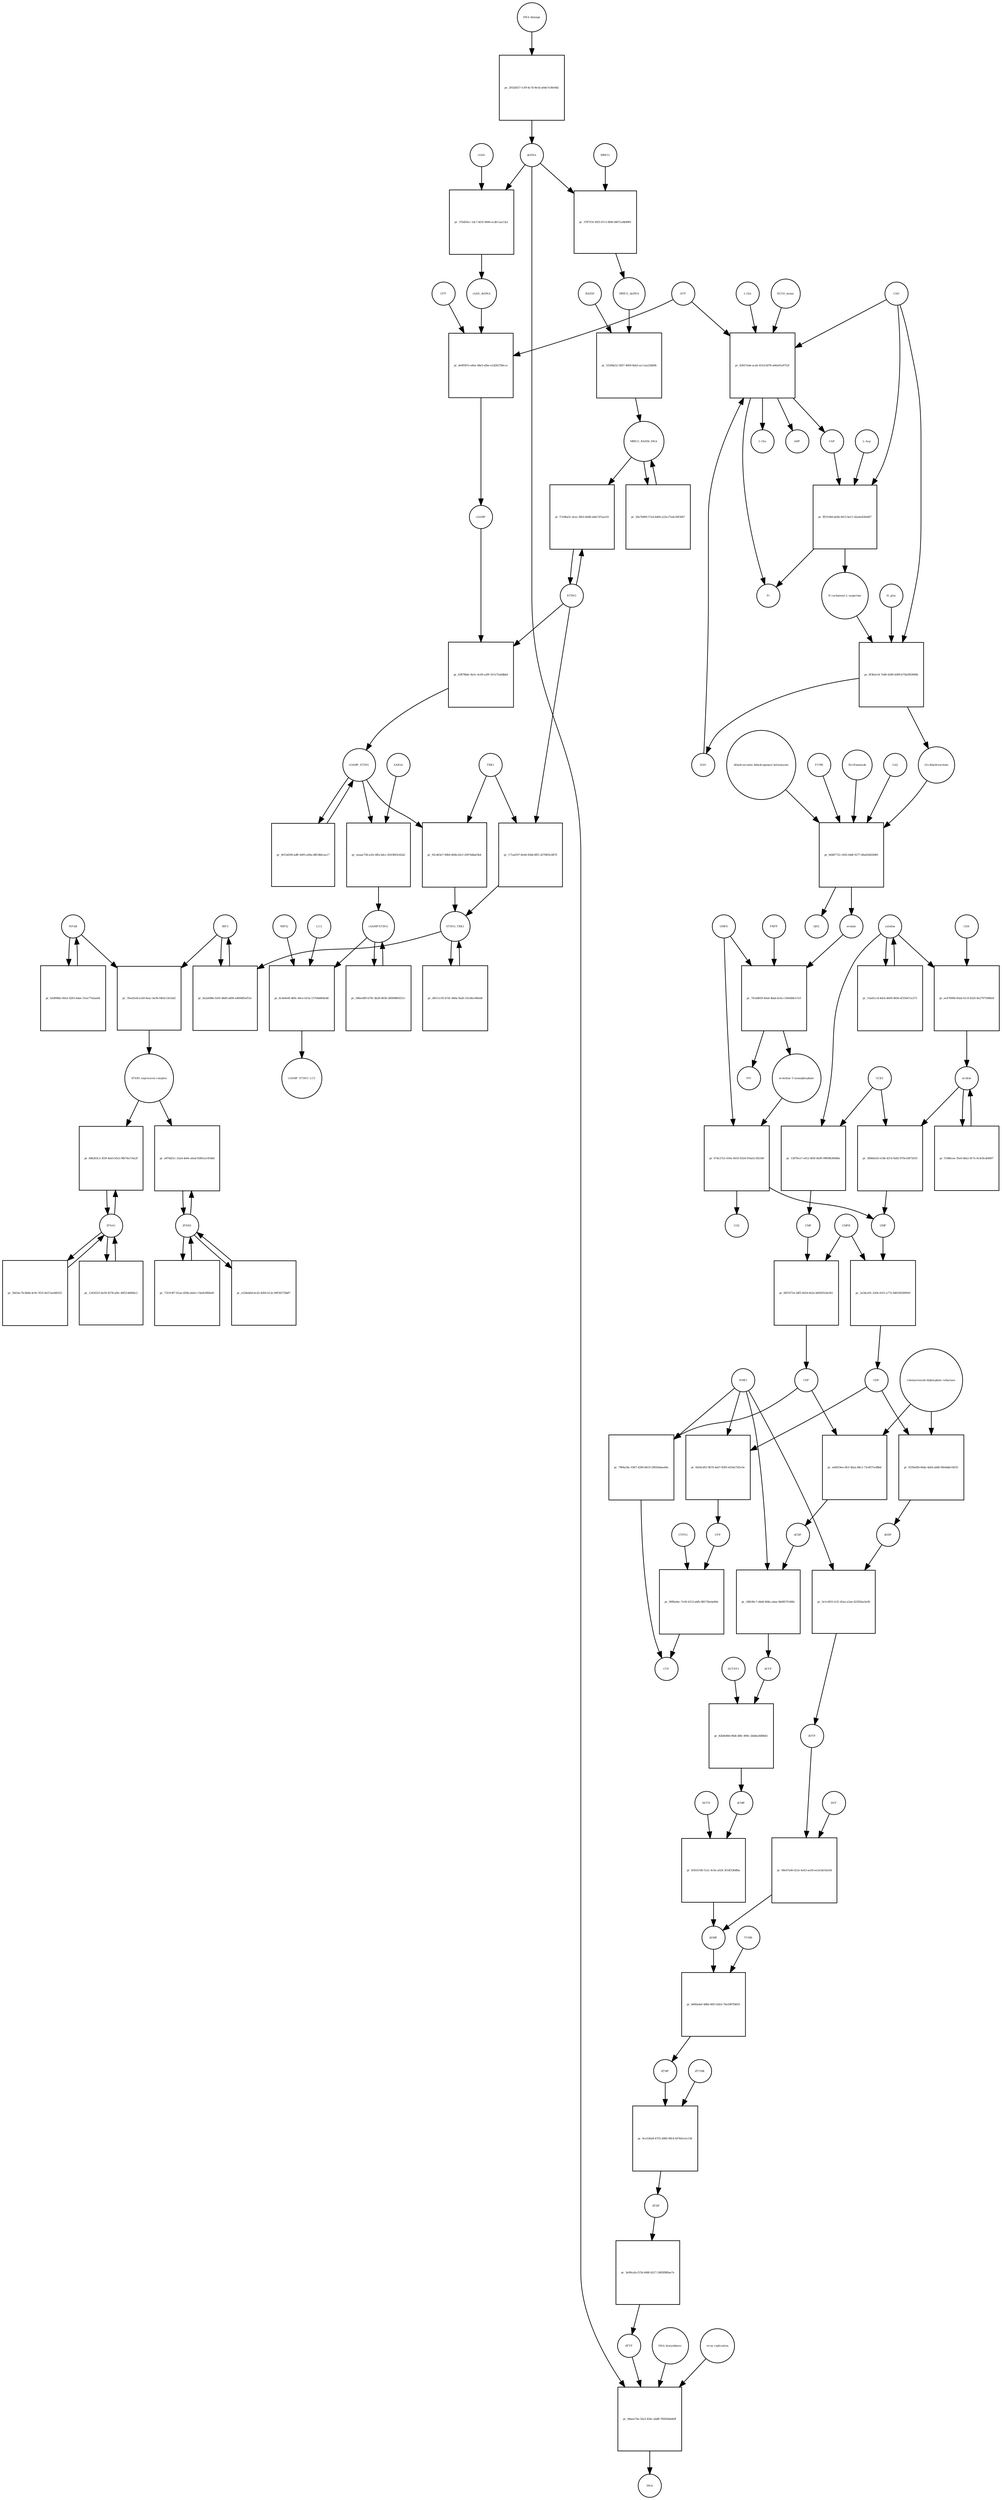 strict digraph  {
"NF-kB" [annotation="urn_miriam_obo.go_GO%3A0071159", bipartite=0, cls=complex, fontsize=4, label="NF-kB", shape=circle];
"pr_7feed1e8-ecb9-4eac-be36-f463c53cfad2" [annotation="", bipartite=1, cls=process, fontsize=4, label="pr_7feed1e8-ecb9-4eac-be36-f463c53cfad2", shape=square];
"IFNB1 expression complex" [annotation="", bipartite=0, cls=complex, fontsize=4, label="IFNB1 expression complex", shape=circle];
IRF3 [annotation="urn_miriam_hgnc_6118|urn_miriam_uniprot_Q14653|urn_miriam_ensembl_ENSG00000126456|urn_miriam_refseq_NM_001571|urn_miriam_hgnc.symbol_IRF3|urn_miriam_ncbigene_3661", bipartite=0, cls="macromolecule multimer", fontsize=4, label=IRF3, shape=circle];
dCDP [annotation="urn_miriam_obo.chebi_CHEBI%3A28846", bipartite=0, cls="simple chemical", fontsize=4, label=dCDP, shape=circle];
"pr_34fb36c7-d4d4-468e-a4aa-0b6857f1d6fe" [annotation="", bipartite=1, cls=process, fontsize=4, label="pr_34fb36c7-d4d4-468e-a4aa-0b6857f1d6fe", shape=square];
dCTP [annotation="urn_miriam_obo.chebi_CHEBI%3A16311", bipartite=0, cls="simple chemical", fontsize=4, label=dCTP, shape=circle];
NME1 [annotation="urn_miriam_uniprot_P15531|urn_miriam_hgnc_7849", bipartite=0, cls=macromolecule, fontsize=4, label=NME1, shape=circle];
uridine [annotation="urn_miriam_obo.chebi_CHEBI%3A16704", bipartite=0, cls="simple chemical", fontsize=4, label=uridine, shape=circle];
"pr_30b6d1d3-e53b-4214-9a82-870e14872035" [annotation="", bipartite=1, cls=process, fontsize=4, label="pr_30b6d1d3-e53b-4214-9a82-870e14872035", shape=square];
UMP [annotation="urn_miriam_obo.chebi_CHEBI%3A57865", bipartite=0, cls="simple chemical", fontsize=4, label=UMP, shape=circle];
UCK2 [annotation="urn_miriam_uniprot_Q9HA47|urn_miriam_hgnc_HGNC%3A12562", bipartite=0, cls=macromolecule, fontsize=4, label=UCK2, shape=circle];
"orotidine 5'-monophosphate" [annotation="urn_miriam_obo.chebi_CHEBI%3A15842", bipartite=0, cls="simple chemical", fontsize=4, label="orotidine 5'-monophosphate", shape=circle];
"pr_07dc27a1-616e-4416-9324-916a5c302340" [annotation="", bipartite=1, cls=process, fontsize=4, label="pr_07dc27a1-616e-4416-9324-916a5c302340", shape=square];
UMPS [annotation="urn_miriam_ncbigene_7372|urn_miriam_refseq_NM_000373|urn_miriam_hgnc.symbol_UMPS|urn_miriam_hgnc_12563|urn_miriam_ensembl_ENSG00000114491|urn_miriam_uniprot_P11172", bipartite=0, cls="macromolecule multimer", fontsize=4, label=UMPS, shape=circle];
CO2 [annotation="urn_miriam_obo.chebi_CHEBI%3A16526", bipartite=0, cls="simple chemical", fontsize=4, label=CO2, shape=circle];
UTP [annotation="urn_miriam_obo.chebi_CHEBI%3A15713", bipartite=0, cls="simple chemical", fontsize=4, label=UTP, shape=circle];
"pr_89f8a9ec-7e30-4153-abfb-98575be4a00e" [annotation="", bipartite=1, cls=process, fontsize=4, label="pr_89f8a9ec-7e30-4153-abfb-98575be4a00e", shape=square];
CTP [annotation="urn_miriam_obo.chebi_CHEBI%3A17677", bipartite=0, cls="simple chemical", fontsize=4, label=CTP, shape=circle];
CTPS1 [annotation="urn_miriam_hgnc_HGNC%3A2519|urn_miriam_uniprot_P17812", bipartite=0, cls=macromolecule, fontsize=4, label=CTPS1, shape=circle];
UDP [annotation="urn_miriam_obo.chebi_CHEBI%3A17659", bipartite=0, cls="simple chemical", fontsize=4, label=UDP, shape=circle];
"pr_9339e6f4-60da-4d5d-ab66-90e8dde16035" [annotation="", bipartite=1, cls=process, fontsize=4, label="pr_9339e6f4-60da-4d5d-ab66-90e8dde16035", shape=square];
dUDP [annotation="urn_miriam_obo.chebi_CHEBI%3A28850", bipartite=0, cls="simple chemical", fontsize=4, label=dUDP, shape=circle];
"ribonucleoside-diphosphate reductase" [annotation="urn_miriam_brenda_1.17.4.1|urn_miriam_obo.go_GO%3A0005971", bipartite=0, cls=complex, fontsize=4, label="ribonucleoside-diphosphate reductase", shape=circle];
IFNB1 [annotation="urn_miriam_ensembl_ENSG00000171855|urn_miriam_hgnc.symbol_IFNB1|urn_miriam_hgnc_5434|urn_miriam_uniprot_P01574|urn_miriam_refseq_NM_002176|urn_miriam_ncbigene_3456", bipartite=0, cls=macromolecule, fontsize=4, label=IFNB1, shape=circle];
"pr_a874d21c-22a4-4e6e-a6ad-92841a1454dd" [annotation="", bipartite=1, cls=process, fontsize=4, label="pr_a874d21c-22a4-4e6e-a6ad-92841a1454dd", shape=square];
"pr_2e34ce91-2204-4101-a77e-9d0356289930" [annotation="", bipartite=1, cls=process, fontsize=4, label="pr_2e34ce91-2204-4101-a77e-9d0356289930", shape=square];
CMPK [annotation="urn_miriam_uniprot_P30085|urn_miriam_hgnc_HGNC%3A18170", bipartite=0, cls=macromolecule, fontsize=4, label=CMPK, shape=circle];
"cGAMP-STING" [annotation="", bipartite=0, cls=complex, fontsize=4, label="cGAMP-STING", shape=circle];
"pr_586ee8f0-b781-4b28-8656-28949869251c" [annotation="", bipartite=1, cls=process, fontsize=4, label="pr_586ee8f0-b781-4b28-8656-28949869251c", shape=square];
IFNA1 [annotation="urn_miriam_hgnc.symbol_IFNA1|urn_miriam_ncbigene_3439|urn_miriam_refseq_NM_024013|urn_miriam_uniprot_P01562|urn_miriam_hgnc_5417|urn_miriam_ensembl_ENSG00000197919", bipartite=0, cls=macromolecule, fontsize=4, label=IFNA1, shape=circle];
"pr_b0b263c2-3f39-4eb3-b5e3-9fb74a7c6a2f" [annotation="", bipartite=1, cls=process, fontsize=4, label="pr_b0b263c2-3f39-4eb3-b5e3-9fb74a7c6a2f", shape=square];
"pr_f19d6cee-35e0-4be2-817e-0c4c8cdefb97" [annotation="", bipartite=1, cls=process, fontsize=4, label="pr_f19d6cee-35e0-4be2-817e-0c4c8cdefb97", shape=square];
CDP [annotation="urn_miriam_obo.chebi_CHEBI%3A17239", bipartite=0, cls="simple chemical", fontsize=4, label=CDP, shape=circle];
"pr_a44019ee-0fcf-4b2a-88c2-73c6671e486d" [annotation="", bipartite=1, cls=process, fontsize=4, label="pr_a44019ee-0fcf-4b2a-88c2-73c6671e486d", shape=square];
"pr_7904a34c-9367-4290-b619-29920abea64c" [annotation="", bipartite=1, cls=process, fontsize=4, label="pr_7904a34c-9367-4290-b619-29920abea64c", shape=square];
dTDP [annotation="urn_miriam_obo.chebi_CHEBI%3A18075", bipartite=0, cls="simple chemical", fontsize=4, label=dTDP, shape=circle];
"pr_3e99cafa-f15b-4480-b517-2485f889ae7e" [annotation="", bipartite=1, cls=process, fontsize=4, label="pr_3e99cafa-f15b-4480-b517-2485f889ae7e", shape=square];
dTTP [annotation="urn_miriam_obo.chebi_CHEBI%3A18077", bipartite=0, cls="simple chemical", fontsize=4, label=dTTP, shape=circle];
CMP [annotation="urn_miriam_obo.chebi_CHEBI%3A17361", bipartite=0, cls="simple chemical", fontsize=4, label=CMP, shape=circle];
"pr_6f07d71d-3df5-4024-b02a-b0920524e561" [annotation="", bipartite=1, cls=process, fontsize=4, label="pr_6f07d71d-3df5-4024-b02a-b0920524e561", shape=square];
dUMP [annotation="urn_miriam_obo.chebi_CHEBI%3A17622", bipartite=0, cls="simple chemical", fontsize=4, label=dUMP, shape=circle];
"pr_b066a4af-48bb-46f3-b5b3-76e2987fd655" [annotation="", bipartite=1, cls=process, fontsize=4, label="pr_b066a4af-48bb-46f3-b5b3-76e2987fd655", shape=square];
dTMP [annotation="urn_miriam_obo.chebi_CHEBI%3A17013", bipartite=0, cls="simple chemical", fontsize=4, label=dTMP, shape=circle];
TYMS [annotation="urn_miriam_uniprot_P04818|urn_miriam_hgnc_HGNC%3A12441", bipartite=0, cls=macromolecule, fontsize=4, label=TYMS, shape=circle];
dsDNA [annotation="urn_miriam_obo.chebi_CHEBI%3A75909", bipartite=0, cls="simple chemical", fontsize=4, label=dsDNA, shape=circle];
"pr_9daee74a-32e3-434c-abd8-7f6030de8eff" [annotation="", bipartite=1, cls=process, fontsize=4, label="pr_9daee74a-32e3-434c-abd8-7f6030de8eff", shape=square];
DNA [annotation="", bipartite=0, cls="nucleic acid feature", fontsize=4, label=DNA, shape=circle];
"DNA biosynthesis" [annotation="urn_miriam_obo.go_GO%3A0071897", bipartite=0, cls=phenotype, fontsize=4, label="DNA biosynthesis", shape=circle];
"virus replication" [annotation="urn_miriam_obo.go_GO%3A0019079", bipartite=0, cls=phenotype, fontsize=4, label="virus replication", shape=circle];
MRE11_RAD50_DNA [annotation="", bipartite=0, cls=complex, fontsize=4, label=MRE11_RAD50_DNA, shape=circle];
"pr_20e7b909-57ed-4d04-a22e-f7adc56f3967" [annotation="", bipartite=1, cls=process, fontsize=4, label="pr_20e7b909-57ed-4d04-a22e-f7adc56f3967", shape=square];
"pr_82b4049d-9fd4-48fc-809c-2bb6e2680b61" [annotation="", bipartite=1, cls=process, fontsize=4, label="pr_82b4049d-9fd4-48fc-809c-2bb6e2680b61", shape=square];
dCMP [annotation="urn_miriam_obo.chebi_CHEBI%3A15918", bipartite=0, cls="simple chemical", fontsize=4, label=dCMP, shape=circle];
DCTPP1 [annotation="urn_miriam_uniprot_Q9H773|urn_miriam_hgnc_HGNC%3A28777", bipartite=0, cls=macromolecule, fontsize=4, label=DCTPP1, shape=circle];
"pr_e528ab0d-bcd2-4d56-b12e-90f39275bdf7" [annotation="", bipartite=1, cls=process, fontsize=4, label="pr_e528ab0d-bcd2-4d56-b12e-90f39275bdf7", shape=square];
"pr_731914f7-81aa-450b-a6a0-c7da9c889a40" [annotation="", bipartite=1, cls=process, fontsize=4, label="pr_731914f7-81aa-450b-a6a0-c7da9c889a40", shape=square];
ATP [annotation="urn_miriam_obo.chebi_CHEBI%3A15422", bipartite=0, cls="simple chemical", fontsize=4, label=ATP, shape=circle];
"pr_de9f587e-e8ee-48e5-afbe-e1d2627b0cce" [annotation="", bipartite=1, cls=process, fontsize=4, label="pr_de9f587e-e8ee-48e5-afbe-e1d2627b0cce", shape=square];
GTP [annotation="urn_miriam_obo.chebi_CHEBI%3A15996", bipartite=0, cls="simple chemical", fontsize=4, label=GTP, shape=circle];
cGAMP [annotation="urn_miriam_obo.chebi_CHEBI%3A75947", bipartite=0, cls="simple chemical", fontsize=4, label=cGAMP, shape=circle];
cGAS_dsDNA [annotation=urn_miriam_pubmed_28363908, bipartite=0, cls=complex, fontsize=4, label=cGAS_dsDNA, shape=circle];
cytidine [annotation="urn_miriam_obo.chebi_CHEBI%3A17562", bipartite=0, cls="simple chemical", fontsize=4, label=cytidine, shape=circle];
"pr_12876ce7-e412-465f-8a90-99f09b360d6e" [annotation="", bipartite=1, cls=process, fontsize=4, label="pr_12876ce7-e412-465f-8a90-99f09b360d6e", shape=square];
"pr_63878bdc-8e5c-4c49-a2f9-1b7a75a6dbb4" [annotation="", bipartite=1, cls=process, fontsize=4, label="pr_63878bdc-8e5c-4c49-a2f9-1b7a75a6dbb4", shape=square];
STING [annotation=urn_miriam_uniprot_Q86WV6, bipartite=0, cls="macromolecule multimer", fontsize=4, label=STING, shape=circle];
cGAMP_STING [annotation="urn_miriam_obo.go_GO%3A1990231", bipartite=0, cls=complex, fontsize=4, label=cGAMP_STING, shape=circle];
"L-Gln" [annotation="urn_miriam_obo.chebi_CHEBI%3A18050", bipartite=0, cls="simple chemical", fontsize=4, label="L-Gln", shape=circle];
"pr_83657ede-aca6-431d-b978-a66a91a9752f" [annotation="", bipartite=1, cls=process, fontsize=4, label="pr_83657ede-aca6-431d-b978-a66a91a9752f", shape=square];
CAP [annotation="urn_miriam_obo.chebi_CHEBI%3A17672", bipartite=0, cls="simple chemical", fontsize=4, label=CAP, shape=circle];
CAD [annotation="urn_miriam_refseq_NM_001306079|urn_miriam_hgnc_1424|urn_miriam_hgnc.symbol_CAD|urn_miriam_uniprot_P27708|urn_miriam_ncbigene_790|urn_miriam_ensembl_ENSG00000084774", bipartite=0, cls=macromolecule, fontsize=4, label=CAD, shape=circle];
HCO3_minus [annotation="urn_miriam_obo.chebi_CHEBI%3A17544", bipartite=0, cls="simple chemical", fontsize=4, label=HCO3_minus, shape=circle];
H2O [annotation="urn_miriam_obo.chebi_CHEBI%3A15377", bipartite=0, cls="simple chemical", fontsize=4, label=H2O, shape=circle];
"L-Glu" [annotation="urn_miriam_obo.chebi_CHEBI%3A16015", bipartite=0, cls="simple chemical", fontsize=4, label="L-Glu", shape=circle];
ADP [annotation="urn_miriam_obo.chebi_CHEBI%3A16761", bipartite=0, cls="simple chemical", fontsize=4, label=ADP, shape=circle];
Pi [annotation="urn_miriam_obo.chebi_CHEBI%3A18367", bipartite=0, cls="simple chemical", fontsize=4, label=Pi, shape=circle];
"pr_0d18cd55-9b70-4e07-85f9-e018a75f2c0e" [annotation="", bipartite=1, cls=process, fontsize=4, label="pr_0d18cd55-9b70-4e07-85f9-e018a75f2c0e", shape=square];
"N-carbamoyl-L-aspartate" [annotation="urn_miriam_obo.chebi_CHEBI%3A32814", bipartite=0, cls="simple chemical", fontsize=4, label="N-carbamoyl-L-aspartate", shape=circle];
"pr_0f3b2e14-7a86-4280-b589-b75b2f83949b" [annotation="", bipartite=1, cls=process, fontsize=4, label="pr_0f3b2e14-7a86-4280-b589-b75b2f83949b", shape=square];
"(S)-dihydroorotate" [annotation="urn_miriam_obo.chebi_CHEBI%3A30864", bipartite=0, cls="simple chemical", fontsize=4, label="(S)-dihydroorotate", shape=circle];
H_plus [annotation="urn_miriam_obo.chebi_CHEBI%3A15378", bipartite=0, cls="simple chemical", fontsize=4, label=H_plus, shape=circle];
"pr_b5d99bfe-60a5-4263-bdae-31ee7742aa8d" [annotation="", bipartite=1, cls=process, fontsize=4, label="pr_b5d99bfe-60a5-4263-bdae-31ee7742aa8d", shape=square];
"pr_1243021f-6e59-4578-af4c-40f214660bc2" [annotation="", bipartite=1, cls=process, fontsize=4, label="pr_1243021f-6e59-4578-af4c-40f214660bc2", shape=square];
TBK1 [annotation="urn_miriam_hgnc.symbol_TBK1|urn_miriam_ensembl_ENSG00000183735|urn_miriam_uniprot_Q9UHD2|urn_miriam_refseq_NM_013254|urn_miriam_hgnc_11584|urn_miriam_ncbigene_29110", bipartite=0, cls=macromolecule, fontsize=4, label=TBK1, shape=circle];
"pr_95c463e7-90b9-484b-b5cf-20974dbaf3b4" [annotation="", bipartite=1, cls=process, fontsize=4, label="pr_95c463e7-90b9-484b-b5cf-20974dbaf3b4", shape=square];
STING_TBK1 [annotation=urn_miriam_pubmed_30842653, bipartite=0, cls=complex, fontsize=4, label=STING_TBK1, shape=circle];
"pr_57e9ba5c-dcac-4fb3-b0d8-ebfe7d7aac03" [annotation="", bipartite=1, cls=process, fontsize=4, label="pr_57e9ba5c-dcac-4fb3-b0d8-ebfe7d7aac03", shape=square];
"pr_5b03ac7b-0b8d-4c9c-951f-8e57ae448355" [annotation="", bipartite=1, cls=process, fontsize=4, label="pr_5b03ac7b-0b8d-4c9c-951f-8e57ae448355", shape=square];
"pr_37b459cc-1dc7-461f-8496-ecdfc1aa13a1" [annotation="", bipartite=1, cls=process, fontsize=4, label="pr_37b459cc-1dc7-461f-8496-ecdfc1aa13a1", shape=square];
cGAS [annotation="urn_miriam_ensembl_ENSG00000164430|urn_miriam_hgnc_21367|urn_miriam_ncbigene_115004|urn_miriam_uniprot_Q8N884|urn_miriam_hgnc.symbol_CGAS|urn_miriam_refseq_NM_138441", bipartite=0, cls=macromolecule, fontsize=4, label=cGAS, shape=circle];
"pr_d4511c95-b7d1-440a-9ad5-53cd4ce86eb8" [annotation="", bipartite=1, cls=process, fontsize=4, label="pr_d4511c95-b7d1-440a-9ad5-53cd4ce86eb8", shape=square];
orotate [annotation="urn_miriam_obo.chebi_CHEBI%3A30839", bipartite=0, cls="simple chemical", fontsize=4, label=orotate, shape=circle];
"pr_741dd930-40a4-4bab-bcfa-c59e0b8ce7e5" [annotation="", bipartite=1, cls=process, fontsize=4, label="pr_741dd930-40a4-4bab-bcfa-c59e0b8ce7e5", shape=square];
PRPP [annotation="urn_miriam_obo.chebi_CHEBI%3A17111", bipartite=0, cls="simple chemical", fontsize=4, label=PRPP, shape=circle];
PPi [annotation="urn_miriam_obo.chebi_CHEBI%3A18361", bipartite=0, cls="simple chemical", fontsize=4, label=PPi, shape=circle];
"pr_15ad1ccd-4dcb-4609-9b56-ef35447ca373" [annotation="", bipartite=1, cls=process, fontsize=4, label="pr_15ad1ccd-4dcb-4609-9b56-ef35447ca373", shape=square];
"pr_6a2a698e-fe05-48d9-a894-ed00085ef53c" [annotation="", bipartite=1, cls=process, fontsize=4, label="pr_6a2a698e-fe05-48d9-a894-ed00085ef53c", shape=square];
"pr_4015d299-adff-4495-a90a-d8f18bfcaa17" [annotation="", bipartite=1, cls=process, fontsize=4, label="pr_4015d299-adff-4495-a90a-d8f18bfcaa17", shape=square];
RAD50 [annotation="urn_miriam_ncbigene_10111|urn_miriam_refseq_NM_005732|urn_miriam_uniprot_Q92878|urn_miriam_hgnc.symbol_RAD50|urn_miriam_ensembl_ENSG00000113522|urn_miriam_hgnc_9816", bipartite=0, cls="macromolecule multimer", fontsize=4, label=RAD50, shape=circle];
"pr_53308a52-5857-4009-8ab3-acc1aa25bb9b" [annotation="", bipartite=1, cls=process, fontsize=4, label="pr_53308a52-5857-4009-8ab3-acc1aa25bb9b", shape=square];
MRE11_dsDNA [annotation="urn_miriam_obo.go_GO%3A0003690", bipartite=0, cls=complex, fontsize=4, label=MRE11_dsDNA, shape=circle];
"pr_b6487722-1645-44df-9277-66ad548284f6" [annotation="", bipartite=1, cls=process, fontsize=4, label="pr_b6487722-1645-44df-9277-66ad548284f6", shape=square];
"dihydroorotate dehydrogenase holoenzyme" [annotation="urn_miriam_ncbigene_1723|urn_miriam_hgnc_HGNC%3A2867|urn_miriam_hgnc.symbol_DHODH", bipartite=0, cls="simple chemical", fontsize=4, label="dihydroorotate dehydrogenase holoenzyme", shape=circle];
P1788 [annotation=urn_miriam_pubmed_31740051, bipartite=0, cls="simple chemical", fontsize=4, label=P1788, shape=circle];
Teriflunomide [annotation=urn_miriam_drugbank_DB08880, bipartite=0, cls="simple chemical", fontsize=4, label=Teriflunomide, shape=circle];
CoQ [annotation="urn_miriam_obo.chebi_CHEBI%3A16389", bipartite=0, cls="simple chemical", fontsize=4, label=CoQ, shape=circle];
QH2 [annotation="urn_miriam_obo.chebi_CHEBI%3A17976", bipartite=0, cls="simple chemical", fontsize=4, label=QH2, shape=circle];
"pr_5e1c0831-fcf2-45ea-a2ae-625f56acbcfb" [annotation="", bipartite=1, cls=process, fontsize=4, label="pr_5e1c0831-fcf2-45ea-a2ae-625f56acbcfb", shape=square];
dUTP [annotation="urn_miriam_obo.chebi_CHEBI%3A17625", bipartite=0, cls="simple chemical", fontsize=4, label=dUTP, shape=circle];
"pr_ee47006b-83ab-41c6-8220-8e27975088a8" [annotation="", bipartite=1, cls=process, fontsize=4, label="pr_ee47006b-83ab-41c6-8220-8e27975088a8", shape=square];
CDA [annotation="urn_miriam_uniprot_P32320|urn_miriam_ncbigene_978|urn_miriam_refseq_NM_001785|urn_miriam_ensembl_ENSG00000158825|urn_miriam_hgnc.symbol_CDA|urn_miriam_hgnc_1712", bipartite=0, cls=macromolecule, fontsize=4, label=CDA, shape=circle];
"pr_08e47a40-d12e-4e63-ae58-ee2e3dc62e0d" [annotation="", bipartite=1, cls=process, fontsize=4, label="pr_08e47a40-d12e-4e63-ae58-ee2e3dc62e0d", shape=square];
DUT [annotation="urn_miriam_hgnc_HGNC%3A3078|urn_miriam_uniprot_P33316", bipartite=0, cls=macromolecule, fontsize=4, label=DUT, shape=circle];
"pr_8c4e6e6f-d69c-46ce-b15a-15704d604e46" [annotation="", bipartite=1, cls=process, fontsize=4, label="pr_8c4e6e6f-d69c-46ce-b15a-15704d604e46", shape=square];
LC3 [annotation="", bipartite=0, cls=macromolecule, fontsize=4, label=LC3, shape=circle];
cGAMP_STING_LC3 [annotation="", bipartite=0, cls=complex, fontsize=4, label=cGAMP_STING_LC3, shape=circle];
WIPI2 [annotation="urn_miriam_refseq_NM_015610|urn_miriam_hgnc_32225|urn_miriam_hgnc.symbol_WIPI2|urn_miriam_ensembl_ENSG00000157954|urn_miriam_ncbigene_26100|urn_miriam_uniprot_Q9Y4P8", bipartite=0, cls=macromolecule, fontsize=4, label=WIPI2, shape=circle];
"pr_fff3190d-de6b-4615-be11-d2a4a430e687" [annotation="", bipartite=1, cls=process, fontsize=4, label="pr_fff3190d-de6b-4615-be11-d2a4a430e687", shape=square];
"L-Asp" [annotation="urn_miriam_obo.chebi_CHEBI%3A29991", bipartite=0, cls="simple chemical", fontsize=4, label="L-Asp", shape=circle];
"pr_37ff7f16-95f5-47c5-8f66-6807ce8b99f9" [annotation="", bipartite=1, cls=process, fontsize=4, label="pr_37ff7f16-95f5-47c5-8f66-6807ce8b99f9", shape=square];
MRE11 [annotation="urn_miriam_hgnc.symbol_MRE11|urn_miriam_ncbigene_4361|urn_miriam_uniprot_P49959|urn_miriam_ensembl_ENSG00000020922|urn_miriam_refseq_NM_005591|urn_miriam_hgnc_7230", bipartite=0, cls="macromolecule multimer", fontsize=4, label=MRE11, shape=circle];
"pr_9ce530e8-4755-4960-9814-fd7441e1e15d" [annotation="", bipartite=1, cls=process, fontsize=4, label="pr_9ce530e8-4755-4960-9814-fd7441e1e15d", shape=square];
dTYMK [annotation="urn_miriam_uniprot_P23919|urn_miriam_hgnc_HGNC%3A3061", bipartite=0, cls=macromolecule, fontsize=4, label=dTYMK, shape=circle];
"pr_eeaae738-a1fe-4ffa-b6cc-8203893c82d2" [annotation="", bipartite=1, cls=process, fontsize=4, label="pr_eeaae738-a1fe-4ffa-b6cc-8203893c82d2", shape=square];
SAR1A [annotation="urn_miriam_uniprot_Q9NR31|urn_miriam_ensembl_ENSG00000079332|urn_miriam_hgnc_10534|urn_miriam_hgnc.symbol_SAR1A|urn_miriam_refseq_NM_001142648|urn_miriam_ncbigene_56681", bipartite=0, cls=macromolecule, fontsize=4, label=SAR1A, shape=circle];
"pr_171ad197-8e9d-45bb-8ff5-2670f65c8870" [annotation="", bipartite=1, cls=process, fontsize=4, label="pr_171ad197-8e9d-45bb-8ff5-2670f65c8870", shape=square];
"pr_2932d557-1cf9-4c7d-9e1b-a64e7e30e9d2" [annotation="", bipartite=1, cls=process, fontsize=4, label="pr_2932d557-1cf9-4c7d-9e1b-a64e7e30e9d2", shape=square];
"DNA damage" [annotation="", bipartite=0, cls=phenotype, fontsize=4, label="DNA damage", shape=circle];
"pr_8341b7d0-51a1-4c9a-a024-3f1df336dfba" [annotation="", bipartite=1, cls=process, fontsize=4, label="pr_8341b7d0-51a1-4c9a-a024-3f1df336dfba", shape=square];
DCTD [annotation="urn_miriam_uniprot_P32321|urn_miriam_hgnc_HGNC%3A2710", bipartite=0, cls=macromolecule, fontsize=4, label=DCTD, shape=circle];
"NF-kB" -> "pr_7feed1e8-ecb9-4eac-be36-f463c53cfad2"  [annotation="", interaction_type=consumption];
"NF-kB" -> "pr_b5d99bfe-60a5-4263-bdae-31ee7742aa8d"  [annotation="", interaction_type=consumption];
"pr_7feed1e8-ecb9-4eac-be36-f463c53cfad2" -> "IFNB1 expression complex"  [annotation="", interaction_type=production];
"IFNB1 expression complex" -> "pr_a874d21c-22a4-4e6e-a6ad-92841a1454dd"  [annotation=urn_miriam_pubmed_20610653, interaction_type=stimulation];
"IFNB1 expression complex" -> "pr_b0b263c2-3f39-4eb3-b5e3-9fb74a7c6a2f"  [annotation=urn_miriam_pubmed_16979567, interaction_type=stimulation];
IRF3 -> "pr_7feed1e8-ecb9-4eac-be36-f463c53cfad2"  [annotation="", interaction_type=consumption];
IRF3 -> "pr_6a2a698e-fe05-48d9-a894-ed00085ef53c"  [annotation="", interaction_type=consumption];
dCDP -> "pr_34fb36c7-d4d4-468e-a4aa-0b6857f1d6fe"  [annotation="", interaction_type=consumption];
"pr_34fb36c7-d4d4-468e-a4aa-0b6857f1d6fe" -> dCTP  [annotation="", interaction_type=production];
dCTP -> "pr_82b4049d-9fd4-48fc-809c-2bb6e2680b61"  [annotation="", interaction_type=consumption];
NME1 -> "pr_34fb36c7-d4d4-468e-a4aa-0b6857f1d6fe"  [annotation=urn_miriam_pubmed_17827303, interaction_type=catalysis];
NME1 -> "pr_7904a34c-9367-4290-b619-29920abea64c"  [annotation=urn_miriam_pubmed_28458037, interaction_type=catalysis];
NME1 -> "pr_0d18cd55-9b70-4e07-85f9-e018a75f2c0e"  [annotation=urn_miriam_pubmed_28458037, interaction_type=catalysis];
NME1 -> "pr_5e1c0831-fcf2-45ea-a2ae-625f56acbcfb"  [annotation=urn_miriam_pubmed_17827303, interaction_type=catalysis];
uridine -> "pr_30b6d1d3-e53b-4214-9a82-870e14872035"  [annotation="", interaction_type=consumption];
uridine -> "pr_f19d6cee-35e0-4be2-817e-0c4c8cdefb97"  [annotation="", interaction_type=consumption];
"pr_30b6d1d3-e53b-4214-9a82-870e14872035" -> UMP  [annotation="", interaction_type=production];
UMP -> "pr_2e34ce91-2204-4101-a77e-9d0356289930"  [annotation="", interaction_type=consumption];
UCK2 -> "pr_30b6d1d3-e53b-4214-9a82-870e14872035"  [annotation=urn_miriam_pubmed_15130468, interaction_type=catalysis];
UCK2 -> "pr_12876ce7-e412-465f-8a90-99f09b360d6e"  [annotation=urn_miriam_pubmed_15130468, interaction_type=catalysis];
"orotidine 5'-monophosphate" -> "pr_07dc27a1-616e-4416-9324-916a5c302340"  [annotation="", interaction_type=consumption];
"pr_07dc27a1-616e-4416-9324-916a5c302340" -> UMP  [annotation="", interaction_type=production];
"pr_07dc27a1-616e-4416-9324-916a5c302340" -> CO2  [annotation="", interaction_type=production];
UMPS -> "pr_07dc27a1-616e-4416-9324-916a5c302340"  [annotation=urn_miriam_reactome_REACT_1698, interaction_type=catalysis];
UMPS -> "pr_741dd930-40a4-4bab-bcfa-c59e0b8ce7e5"  [annotation=urn_miriam_reactome_REACT_1698, interaction_type=catalysis];
UTP -> "pr_89f8a9ec-7e30-4153-abfb-98575be4a00e"  [annotation="", interaction_type=consumption];
"pr_89f8a9ec-7e30-4153-abfb-98575be4a00e" -> CTP  [annotation="", interaction_type=production];
CTPS1 -> "pr_89f8a9ec-7e30-4153-abfb-98575be4a00e"  [annotation=urn_miriam_pubmed_5411547, interaction_type=catalysis];
UDP -> "pr_9339e6f4-60da-4d5d-ab66-90e8dde16035"  [annotation="", interaction_type=consumption];
UDP -> "pr_0d18cd55-9b70-4e07-85f9-e018a75f2c0e"  [annotation="", interaction_type=consumption];
"pr_9339e6f4-60da-4d5d-ab66-90e8dde16035" -> dUDP  [annotation="", interaction_type=production];
dUDP -> "pr_5e1c0831-fcf2-45ea-a2ae-625f56acbcfb"  [annotation="", interaction_type=consumption];
"ribonucleoside-diphosphate reductase" -> "pr_9339e6f4-60da-4d5d-ab66-90e8dde16035"  [annotation=urn_miriam_pubmed_24809024, interaction_type=catalysis];
"ribonucleoside-diphosphate reductase" -> "pr_a44019ee-0fcf-4b2a-88c2-73c6671e486d"  [annotation=urn_miriam_pubmed_24809024, interaction_type=catalysis];
IFNB1 -> "pr_a874d21c-22a4-4e6e-a6ad-92841a1454dd"  [annotation="", interaction_type=consumption];
IFNB1 -> "pr_e528ab0d-bcd2-4d56-b12e-90f39275bdf7"  [annotation="", interaction_type=consumption];
IFNB1 -> "pr_731914f7-81aa-450b-a6a0-c7da9c889a40"  [annotation="", interaction_type=consumption];
"pr_a874d21c-22a4-4e6e-a6ad-92841a1454dd" -> IFNB1  [annotation="", interaction_type=production];
"pr_2e34ce91-2204-4101-a77e-9d0356289930" -> UDP  [annotation="", interaction_type=production];
CMPK -> "pr_2e34ce91-2204-4101-a77e-9d0356289930"  [annotation=urn_miriam_pubmed_10462544, interaction_type=catalysis];
CMPK -> "pr_6f07d71d-3df5-4024-b02a-b0920524e561"  [annotation=urn_miriam_pubmed_10462544, interaction_type=catalysis];
"cGAMP-STING" -> "pr_586ee8f0-b781-4b28-8656-28949869251c"  [annotation="", interaction_type=consumption];
"cGAMP-STING" -> "pr_8c4e6e6f-d69c-46ce-b15a-15704d604e46"  [annotation="", interaction_type=consumption];
"pr_586ee8f0-b781-4b28-8656-28949869251c" -> "cGAMP-STING"  [annotation="", interaction_type=production];
IFNA1 -> "pr_b0b263c2-3f39-4eb3-b5e3-9fb74a7c6a2f"  [annotation="", interaction_type=consumption];
IFNA1 -> "pr_1243021f-6e59-4578-af4c-40f214660bc2"  [annotation="", interaction_type=consumption];
IFNA1 -> "pr_5b03ac7b-0b8d-4c9c-951f-8e57ae448355"  [annotation="", interaction_type=consumption];
"pr_b0b263c2-3f39-4eb3-b5e3-9fb74a7c6a2f" -> IFNA1  [annotation="", interaction_type=production];
"pr_f19d6cee-35e0-4be2-817e-0c4c8cdefb97" -> uridine  [annotation="", interaction_type=production];
CDP -> "pr_a44019ee-0fcf-4b2a-88c2-73c6671e486d"  [annotation="", interaction_type=consumption];
CDP -> "pr_7904a34c-9367-4290-b619-29920abea64c"  [annotation="", interaction_type=consumption];
"pr_a44019ee-0fcf-4b2a-88c2-73c6671e486d" -> dCDP  [annotation="", interaction_type=production];
"pr_7904a34c-9367-4290-b619-29920abea64c" -> CTP  [annotation="", interaction_type=production];
dTDP -> "pr_3e99cafa-f15b-4480-b517-2485f889ae7e"  [annotation="", interaction_type=consumption];
"pr_3e99cafa-f15b-4480-b517-2485f889ae7e" -> dTTP  [annotation="", interaction_type=production];
dTTP -> "pr_9daee74a-32e3-434c-abd8-7f6030de8eff"  [annotation="", interaction_type=consumption];
CMP -> "pr_6f07d71d-3df5-4024-b02a-b0920524e561"  [annotation="", interaction_type=consumption];
"pr_6f07d71d-3df5-4024-b02a-b0920524e561" -> CDP  [annotation="", interaction_type=production];
dUMP -> "pr_b066a4af-48bb-46f3-b5b3-76e2987fd655"  [annotation="", interaction_type=consumption];
"pr_b066a4af-48bb-46f3-b5b3-76e2987fd655" -> dTMP  [annotation="", interaction_type=production];
dTMP -> "pr_9ce530e8-4755-4960-9814-fd7441e1e15d"  [annotation="", interaction_type=consumption];
TYMS -> "pr_b066a4af-48bb-46f3-b5b3-76e2987fd655"  [annotation=urn_miriam_pubmed_3099389, interaction_type=catalysis];
dsDNA -> "pr_9daee74a-32e3-434c-abd8-7f6030de8eff"  [annotation="", interaction_type=consumption];
dsDNA -> "pr_37b459cc-1dc7-461f-8496-ecdfc1aa13a1"  [annotation="", interaction_type=consumption];
dsDNA -> "pr_37ff7f16-95f5-47c5-8f66-6807ce8b99f9"  [annotation="", interaction_type=consumption];
"pr_9daee74a-32e3-434c-abd8-7f6030de8eff" -> DNA  [annotation="", interaction_type=production];
"DNA biosynthesis" -> "pr_9daee74a-32e3-434c-abd8-7f6030de8eff"  [annotation="", interaction_type=catalysis];
"virus replication" -> "pr_9daee74a-32e3-434c-abd8-7f6030de8eff"  [annotation="", interaction_type=inhibition];
MRE11_RAD50_DNA -> "pr_20e7b909-57ed-4d04-a22e-f7adc56f3967"  [annotation="", interaction_type=consumption];
MRE11_RAD50_DNA -> "pr_57e9ba5c-dcac-4fb3-b0d8-ebfe7d7aac03"  [annotation=urn_miriam_pubmed_23388631, interaction_type=catalysis];
"pr_20e7b909-57ed-4d04-a22e-f7adc56f3967" -> MRE11_RAD50_DNA  [annotation="", interaction_type=production];
"pr_82b4049d-9fd4-48fc-809c-2bb6e2680b61" -> dCMP  [annotation="", interaction_type=production];
dCMP -> "pr_8341b7d0-51a1-4c9a-a024-3f1df336dfba"  [annotation="", interaction_type=consumption];
DCTPP1 -> "pr_82b4049d-9fd4-48fc-809c-2bb6e2680b61"  [annotation=urn_miriam_pubmed_13788541, interaction_type=catalysis];
"pr_e528ab0d-bcd2-4d56-b12e-90f39275bdf7" -> IFNB1  [annotation="", interaction_type=production];
"pr_731914f7-81aa-450b-a6a0-c7da9c889a40" -> IFNB1  [annotation="", interaction_type=production];
ATP -> "pr_de9f587e-e8ee-48e5-afbe-e1d2627b0cce"  [annotation="", interaction_type=consumption];
ATP -> "pr_83657ede-aca6-431d-b978-a66a91a9752f"  [annotation="", interaction_type=consumption];
"pr_de9f587e-e8ee-48e5-afbe-e1d2627b0cce" -> cGAMP  [annotation="", interaction_type=production];
GTP -> "pr_de9f587e-e8ee-48e5-afbe-e1d2627b0cce"  [annotation="", interaction_type=consumption];
cGAMP -> "pr_63878bdc-8e5c-4c49-a2f9-1b7a75a6dbb4"  [annotation="", interaction_type=consumption];
cGAS_dsDNA -> "pr_de9f587e-e8ee-48e5-afbe-e1d2627b0cce"  [annotation=urn_miriam_pubmed_29622565, interaction_type=catalysis];
cytidine -> "pr_12876ce7-e412-465f-8a90-99f09b360d6e"  [annotation="", interaction_type=consumption];
cytidine -> "pr_15ad1ccd-4dcb-4609-9b56-ef35447ca373"  [annotation="", interaction_type=consumption];
cytidine -> "pr_ee47006b-83ab-41c6-8220-8e27975088a8"  [annotation="", interaction_type=consumption];
"pr_12876ce7-e412-465f-8a90-99f09b360d6e" -> CMP  [annotation="", interaction_type=production];
"pr_63878bdc-8e5c-4c49-a2f9-1b7a75a6dbb4" -> cGAMP_STING  [annotation="", interaction_type=production];
STING -> "pr_63878bdc-8e5c-4c49-a2f9-1b7a75a6dbb4"  [annotation="", interaction_type=consumption];
STING -> "pr_57e9ba5c-dcac-4fb3-b0d8-ebfe7d7aac03"  [annotation="", interaction_type=consumption];
STING -> "pr_171ad197-8e9d-45bb-8ff5-2670f65c8870"  [annotation="", interaction_type=consumption];
cGAMP_STING -> "pr_95c463e7-90b9-484b-b5cf-20974dbaf3b4"  [annotation="", interaction_type=consumption];
cGAMP_STING -> "pr_4015d299-adff-4495-a90a-d8f18bfcaa17"  [annotation="", interaction_type=consumption];
cGAMP_STING -> "pr_eeaae738-a1fe-4ffa-b6cc-8203893c82d2"  [annotation="", interaction_type=consumption];
"L-Gln" -> "pr_83657ede-aca6-431d-b978-a66a91a9752f"  [annotation="", interaction_type=consumption];
"pr_83657ede-aca6-431d-b978-a66a91a9752f" -> CAP  [annotation="", interaction_type=production];
"pr_83657ede-aca6-431d-b978-a66a91a9752f" -> "L-Glu"  [annotation="", interaction_type=production];
"pr_83657ede-aca6-431d-b978-a66a91a9752f" -> ADP  [annotation="", interaction_type=production];
"pr_83657ede-aca6-431d-b978-a66a91a9752f" -> Pi  [annotation="", interaction_type=production];
CAP -> "pr_fff3190d-de6b-4615-be11-d2a4a430e687"  [annotation="", interaction_type=consumption];
CAD -> "pr_83657ede-aca6-431d-b978-a66a91a9752f"  [annotation=urn_miriam_reactome_REACT_73577, interaction_type=catalysis];
CAD -> "pr_0f3b2e14-7a86-4280-b589-b75b2f83949b"  [annotation=urn_miriam_reactome_REACT_1698, interaction_type=catalysis];
CAD -> "pr_fff3190d-de6b-4615-be11-d2a4a430e687"  [annotation=urn_miriam_reactome_REACT_1698, interaction_type=catalysis];
HCO3_minus -> "pr_83657ede-aca6-431d-b978-a66a91a9752f"  [annotation="", interaction_type=consumption];
H2O -> "pr_83657ede-aca6-431d-b978-a66a91a9752f"  [annotation="", interaction_type=consumption];
"pr_0d18cd55-9b70-4e07-85f9-e018a75f2c0e" -> UTP  [annotation="", interaction_type=production];
"N-carbamoyl-L-aspartate" -> "pr_0f3b2e14-7a86-4280-b589-b75b2f83949b"  [annotation="", interaction_type=consumption];
"pr_0f3b2e14-7a86-4280-b589-b75b2f83949b" -> "(S)-dihydroorotate"  [annotation="", interaction_type=production];
"pr_0f3b2e14-7a86-4280-b589-b75b2f83949b" -> H2O  [annotation="", interaction_type=production];
"(S)-dihydroorotate" -> "pr_b6487722-1645-44df-9277-66ad548284f6"  [annotation="", interaction_type=consumption];
H_plus -> "pr_0f3b2e14-7a86-4280-b589-b75b2f83949b"  [annotation="", interaction_type=consumption];
"pr_b5d99bfe-60a5-4263-bdae-31ee7742aa8d" -> "NF-kB"  [annotation="", interaction_type=production];
"pr_1243021f-6e59-4578-af4c-40f214660bc2" -> IFNA1  [annotation="", interaction_type=production];
TBK1 -> "pr_95c463e7-90b9-484b-b5cf-20974dbaf3b4"  [annotation="", interaction_type=consumption];
TBK1 -> "pr_171ad197-8e9d-45bb-8ff5-2670f65c8870"  [annotation="", interaction_type=consumption];
"pr_95c463e7-90b9-484b-b5cf-20974dbaf3b4" -> STING_TBK1  [annotation="", interaction_type=production];
STING_TBK1 -> "pr_d4511c95-b7d1-440a-9ad5-53cd4ce86eb8"  [annotation="", interaction_type=consumption];
STING_TBK1 -> "pr_6a2a698e-fe05-48d9-a894-ed00085ef53c"  [annotation="urn_miriam_pubmed_22394562|urn_miriam_pubmed_25636800", interaction_type=catalysis];
"pr_57e9ba5c-dcac-4fb3-b0d8-ebfe7d7aac03" -> STING  [annotation="", interaction_type=production];
"pr_5b03ac7b-0b8d-4c9c-951f-8e57ae448355" -> IFNA1  [annotation="", interaction_type=production];
"pr_37b459cc-1dc7-461f-8496-ecdfc1aa13a1" -> cGAS_dsDNA  [annotation="", interaction_type=production];
cGAS -> "pr_37b459cc-1dc7-461f-8496-ecdfc1aa13a1"  [annotation="", interaction_type=consumption];
"pr_d4511c95-b7d1-440a-9ad5-53cd4ce86eb8" -> STING_TBK1  [annotation="", interaction_type=production];
orotate -> "pr_741dd930-40a4-4bab-bcfa-c59e0b8ce7e5"  [annotation="", interaction_type=consumption];
"pr_741dd930-40a4-4bab-bcfa-c59e0b8ce7e5" -> "orotidine 5'-monophosphate"  [annotation="", interaction_type=production];
"pr_741dd930-40a4-4bab-bcfa-c59e0b8ce7e5" -> PPi  [annotation="", interaction_type=production];
PRPP -> "pr_741dd930-40a4-4bab-bcfa-c59e0b8ce7e5"  [annotation="", interaction_type=consumption];
"pr_15ad1ccd-4dcb-4609-9b56-ef35447ca373" -> cytidine  [annotation="", interaction_type=production];
"pr_6a2a698e-fe05-48d9-a894-ed00085ef53c" -> IRF3  [annotation="", interaction_type=production];
"pr_4015d299-adff-4495-a90a-d8f18bfcaa17" -> cGAMP_STING  [annotation="", interaction_type=production];
RAD50 -> "pr_53308a52-5857-4009-8ab3-acc1aa25bb9b"  [annotation="", interaction_type=consumption];
"pr_53308a52-5857-4009-8ab3-acc1aa25bb9b" -> MRE11_RAD50_DNA  [annotation="", interaction_type=production];
MRE11_dsDNA -> "pr_53308a52-5857-4009-8ab3-acc1aa25bb9b"  [annotation="", interaction_type=consumption];
"pr_b6487722-1645-44df-9277-66ad548284f6" -> orotate  [annotation="", interaction_type=production];
"pr_b6487722-1645-44df-9277-66ad548284f6" -> QH2  [annotation="", interaction_type=production];
"dihydroorotate dehydrogenase holoenzyme" -> "pr_b6487722-1645-44df-9277-66ad548284f6"  [annotation="urn_miriam_reactome_REACT_1698|urn_miriam_doi_10.1101%2F2020.03.11.983056", interaction_type=catalysis];
P1788 -> "pr_b6487722-1645-44df-9277-66ad548284f6"  [annotation="urn_miriam_reactome_REACT_1698|urn_miriam_doi_10.1101%2F2020.03.11.983056", interaction_type=inhibition];
Teriflunomide -> "pr_b6487722-1645-44df-9277-66ad548284f6"  [annotation="urn_miriam_reactome_REACT_1698|urn_miriam_doi_10.1101%2F2020.03.11.983056", interaction_type=inhibition];
CoQ -> "pr_b6487722-1645-44df-9277-66ad548284f6"  [annotation="", interaction_type=consumption];
"pr_5e1c0831-fcf2-45ea-a2ae-625f56acbcfb" -> dUTP  [annotation="", interaction_type=production];
dUTP -> "pr_08e47a40-d12e-4e63-ae58-ee2e3dc62e0d"  [annotation="", interaction_type=consumption];
"pr_ee47006b-83ab-41c6-8220-8e27975088a8" -> uridine  [annotation="", interaction_type=production];
CDA -> "pr_ee47006b-83ab-41c6-8220-8e27975088a8"  [annotation="urn_miriam_pubmed_7923172|urn_miriam_pubmed_15689149", interaction_type=catalysis];
"pr_08e47a40-d12e-4e63-ae58-ee2e3dc62e0d" -> dUMP  [annotation="", interaction_type=production];
DUT -> "pr_08e47a40-d12e-4e63-ae58-ee2e3dc62e0d"  [annotation=urn_miriam_pubmed_18837522, interaction_type=catalysis];
"pr_8c4e6e6f-d69c-46ce-b15a-15704d604e46" -> cGAMP_STING_LC3  [annotation="", interaction_type=production];
LC3 -> "pr_8c4e6e6f-d69c-46ce-b15a-15704d604e46"  [annotation="", interaction_type=consumption];
WIPI2 -> "pr_8c4e6e6f-d69c-46ce-b15a-15704d604e46"  [annotation=urn_miriam_pubmed_30842662, interaction_type=catalysis];
"pr_fff3190d-de6b-4615-be11-d2a4a430e687" -> "N-carbamoyl-L-aspartate"  [annotation="", interaction_type=production];
"pr_fff3190d-de6b-4615-be11-d2a4a430e687" -> Pi  [annotation="", interaction_type=production];
"L-Asp" -> "pr_fff3190d-de6b-4615-be11-d2a4a430e687"  [annotation="", interaction_type=consumption];
"pr_37ff7f16-95f5-47c5-8f66-6807ce8b99f9" -> MRE11_dsDNA  [annotation="", interaction_type=production];
MRE11 -> "pr_37ff7f16-95f5-47c5-8f66-6807ce8b99f9"  [annotation="", interaction_type=consumption];
"pr_9ce530e8-4755-4960-9814-fd7441e1e15d" -> dTDP  [annotation="", interaction_type=production];
dTYMK -> "pr_9ce530e8-4755-4960-9814-fd7441e1e15d"  [annotation=urn_miriam_pubmed_8024690, interaction_type=catalysis];
"pr_eeaae738-a1fe-4ffa-b6cc-8203893c82d2" -> "cGAMP-STING"  [annotation="", interaction_type=production];
SAR1A -> "pr_eeaae738-a1fe-4ffa-b6cc-8203893c82d2"  [annotation="urn_miriam_doi_10.1038%2Fs41586-019-1006-9", interaction_type=catalysis];
"pr_171ad197-8e9d-45bb-8ff5-2670f65c8870" -> STING_TBK1  [annotation="", interaction_type=production];
"pr_2932d557-1cf9-4c7d-9e1b-a64e7e30e9d2" -> dsDNA  [annotation="", interaction_type=production];
"DNA damage" -> "pr_2932d557-1cf9-4c7d-9e1b-a64e7e30e9d2"  [annotation="urn_miriam_doi_10.1016%2Fj.ejmech.2019.111855", interaction_type=stimulation];
"pr_8341b7d0-51a1-4c9a-a024-3f1df336dfba" -> dUMP  [annotation="", interaction_type=production];
DCTD -> "pr_8341b7d0-51a1-4c9a-a024-3f1df336dfba"  [annotation="urn_miriam_doi_10.1074%2Fjbc.M114.617720", interaction_type=catalysis];
}

